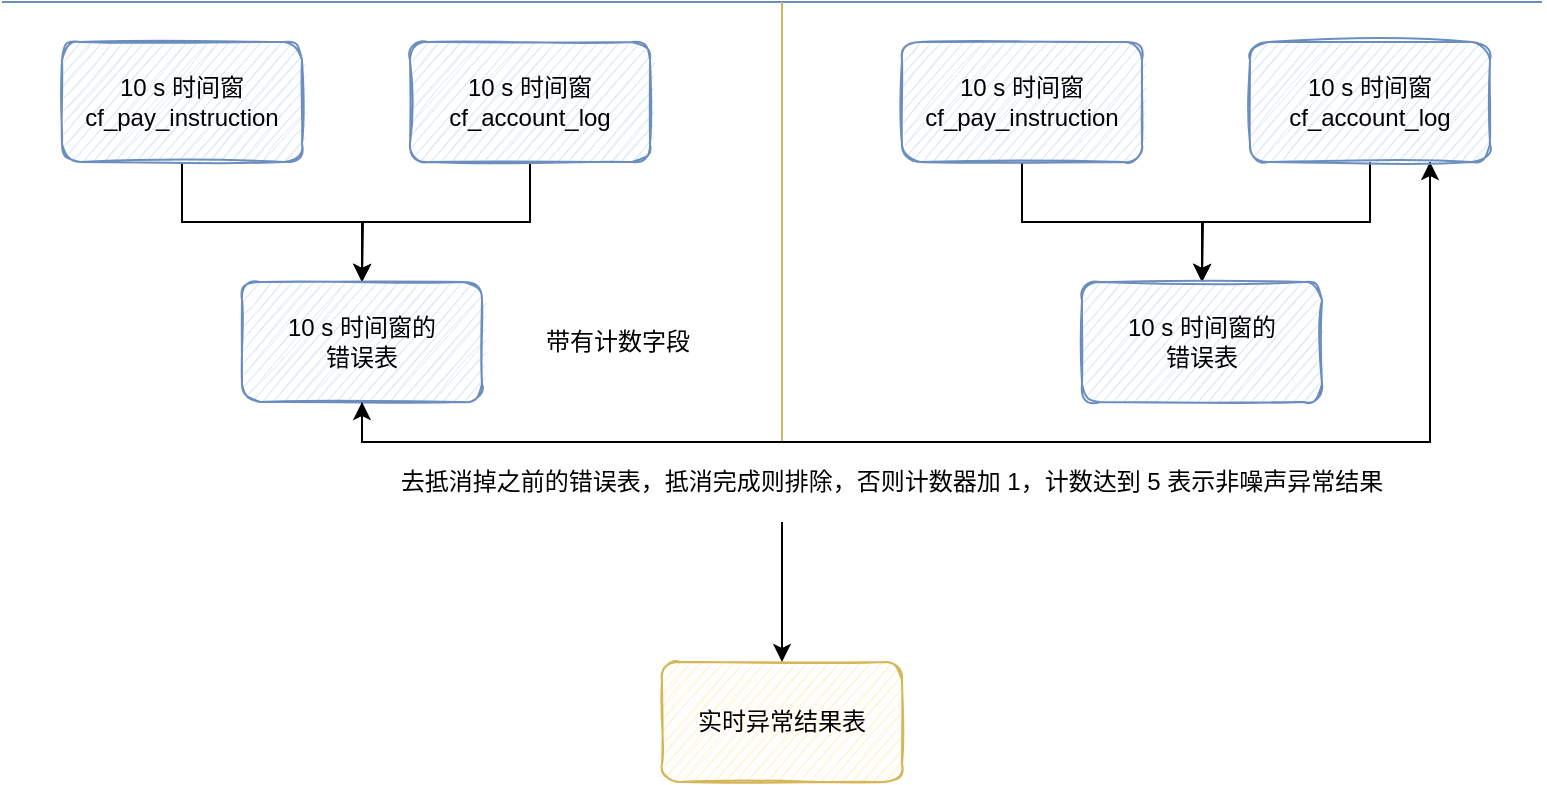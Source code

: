 <mxfile version="15.1.2" type="github">
  <diagram id="ekojfM5daiF6v0hRuksb" name="第 1 页">
    <mxGraphModel dx="782" dy="523" grid="1" gridSize="10" guides="1" tooltips="1" connect="1" arrows="1" fold="1" page="1" pageScale="1" pageWidth="827" pageHeight="1169" math="0" shadow="0">
      <root>
        <mxCell id="0" />
        <mxCell id="1" parent="0" />
        <mxCell id="PJY1jU5YXkeDaMY-Jb8y-4" style="edgeStyle=orthogonalEdgeStyle;rounded=0;orthogonalLoop=1;jettySize=auto;html=1;exitX=0.5;exitY=1;exitDx=0;exitDy=0;entryX=0.5;entryY=0;entryDx=0;entryDy=0;" edge="1" parent="1" source="PJY1jU5YXkeDaMY-Jb8y-1" target="PJY1jU5YXkeDaMY-Jb8y-3">
          <mxGeometry relative="1" as="geometry" />
        </mxCell>
        <mxCell id="PJY1jU5YXkeDaMY-Jb8y-1" value="10 s 时间窗&lt;br&gt;cf_pay_instruction" style="rounded=1;whiteSpace=wrap;html=1;fillColor=#dae8fc;strokeColor=#6c8ebf;sketch=1;" vertex="1" parent="1">
          <mxGeometry x="240" y="200" width="120" height="60" as="geometry" />
        </mxCell>
        <mxCell id="PJY1jU5YXkeDaMY-Jb8y-5" style="edgeStyle=orthogonalEdgeStyle;rounded=0;orthogonalLoop=1;jettySize=auto;html=1;exitX=0.5;exitY=1;exitDx=0;exitDy=0;" edge="1" parent="1" source="PJY1jU5YXkeDaMY-Jb8y-2">
          <mxGeometry relative="1" as="geometry">
            <mxPoint x="390" y="320" as="targetPoint" />
          </mxGeometry>
        </mxCell>
        <mxCell id="PJY1jU5YXkeDaMY-Jb8y-2" value="10 s 时间窗&lt;br&gt;cf_account_log" style="rounded=1;whiteSpace=wrap;html=1;fillColor=#dae8fc;strokeColor=#6c8ebf;sketch=1;" vertex="1" parent="1">
          <mxGeometry x="414" y="200" width="120" height="60" as="geometry" />
        </mxCell>
        <mxCell id="PJY1jU5YXkeDaMY-Jb8y-22" style="edgeStyle=orthogonalEdgeStyle;rounded=0;orthogonalLoop=1;jettySize=auto;html=1;exitX=0.5;exitY=1;exitDx=0;exitDy=0;entryX=0.75;entryY=1;entryDx=0;entryDy=0;" edge="1" parent="1" source="PJY1jU5YXkeDaMY-Jb8y-3" target="PJY1jU5YXkeDaMY-Jb8y-13">
          <mxGeometry relative="1" as="geometry" />
        </mxCell>
        <mxCell id="PJY1jU5YXkeDaMY-Jb8y-3" value="10 s 时间窗的&lt;br&gt;错误表" style="rounded=1;whiteSpace=wrap;html=1;sketch=1;fillColor=#dae8fc;strokeColor=#6c8ebf;" vertex="1" parent="1">
          <mxGeometry x="330" y="320" width="120" height="60" as="geometry" />
        </mxCell>
        <mxCell id="PJY1jU5YXkeDaMY-Jb8y-6" value="带有计数字段" style="text;html=1;strokeColor=none;fillColor=none;align=center;verticalAlign=middle;whiteSpace=wrap;rounded=0;sketch=1;" vertex="1" parent="1">
          <mxGeometry x="460" y="340" width="116" height="20" as="geometry" />
        </mxCell>
        <mxCell id="PJY1jU5YXkeDaMY-Jb8y-8" value="" style="endArrow=none;html=1;fillColor=#dae8fc;strokeColor=#6c8ebf;" edge="1" parent="1">
          <mxGeometry width="50" height="50" relative="1" as="geometry">
            <mxPoint x="210" y="180" as="sourcePoint" />
            <mxPoint x="980" y="180" as="targetPoint" />
          </mxGeometry>
        </mxCell>
        <mxCell id="PJY1jU5YXkeDaMY-Jb8y-9" value="" style="endArrow=none;html=1;fillColor=#fff2cc;strokeColor=#d6b656;" edge="1" parent="1">
          <mxGeometry width="50" height="50" relative="1" as="geometry">
            <mxPoint x="600" y="400" as="sourcePoint" />
            <mxPoint x="600" y="180" as="targetPoint" />
          </mxGeometry>
        </mxCell>
        <mxCell id="PJY1jU5YXkeDaMY-Jb8y-10" style="edgeStyle=orthogonalEdgeStyle;rounded=0;orthogonalLoop=1;jettySize=auto;html=1;exitX=0.5;exitY=1;exitDx=0;exitDy=0;entryX=0.5;entryY=0;entryDx=0;entryDy=0;" edge="1" parent="1" source="PJY1jU5YXkeDaMY-Jb8y-11" target="PJY1jU5YXkeDaMY-Jb8y-14">
          <mxGeometry relative="1" as="geometry" />
        </mxCell>
        <mxCell id="PJY1jU5YXkeDaMY-Jb8y-11" value="10 s 时间窗&lt;br&gt;cf_pay_instruction" style="rounded=1;whiteSpace=wrap;html=1;fillColor=#dae8fc;strokeColor=#6c8ebf;sketch=1;" vertex="1" parent="1">
          <mxGeometry x="660" y="200" width="120" height="60" as="geometry" />
        </mxCell>
        <mxCell id="PJY1jU5YXkeDaMY-Jb8y-12" style="edgeStyle=orthogonalEdgeStyle;rounded=0;orthogonalLoop=1;jettySize=auto;html=1;exitX=0.5;exitY=1;exitDx=0;exitDy=0;" edge="1" parent="1" source="PJY1jU5YXkeDaMY-Jb8y-13">
          <mxGeometry relative="1" as="geometry">
            <mxPoint x="810" y="320" as="targetPoint" />
          </mxGeometry>
        </mxCell>
        <mxCell id="PJY1jU5YXkeDaMY-Jb8y-23" style="edgeStyle=orthogonalEdgeStyle;rounded=0;orthogonalLoop=1;jettySize=auto;html=1;exitX=0.75;exitY=1;exitDx=0;exitDy=0;entryX=0.5;entryY=1;entryDx=0;entryDy=0;" edge="1" parent="1" source="PJY1jU5YXkeDaMY-Jb8y-13" target="PJY1jU5YXkeDaMY-Jb8y-3">
          <mxGeometry relative="1" as="geometry" />
        </mxCell>
        <mxCell id="PJY1jU5YXkeDaMY-Jb8y-13" value="10 s 时间窗&lt;br&gt;cf_account_log" style="rounded=1;whiteSpace=wrap;html=1;fillColor=#dae8fc;strokeColor=#6c8ebf;sketch=1;" vertex="1" parent="1">
          <mxGeometry x="834" y="200" width="120" height="60" as="geometry" />
        </mxCell>
        <mxCell id="PJY1jU5YXkeDaMY-Jb8y-14" value="10 s 时间窗的&lt;br&gt;错误表" style="rounded=1;whiteSpace=wrap;html=1;sketch=1;fillColor=#dae8fc;strokeColor=#6c8ebf;" vertex="1" parent="1">
          <mxGeometry x="750" y="320" width="120" height="60" as="geometry" />
        </mxCell>
        <mxCell id="PJY1jU5YXkeDaMY-Jb8y-16" value="去抵消掉之前的错误表，抵消完成则排除，否则计数器加 1，计数达到 5 表示非噪声异常结果" style="text;html=1;strokeColor=none;fillColor=none;align=center;verticalAlign=middle;whiteSpace=wrap;rounded=0;sketch=1;" vertex="1" parent="1">
          <mxGeometry x="390" y="410" width="530" height="20" as="geometry" />
        </mxCell>
        <mxCell id="PJY1jU5YXkeDaMY-Jb8y-19" value="实时异常结果表" style="rounded=1;whiteSpace=wrap;html=1;sketch=1;fillColor=#fff2cc;strokeColor=#d6b656;" vertex="1" parent="1">
          <mxGeometry x="540" y="510" width="120" height="60" as="geometry" />
        </mxCell>
        <mxCell id="PJY1jU5YXkeDaMY-Jb8y-20" value="" style="endArrow=classic;html=1;entryX=0.5;entryY=0;entryDx=0;entryDy=0;" edge="1" parent="1" target="PJY1jU5YXkeDaMY-Jb8y-19">
          <mxGeometry width="50" height="50" relative="1" as="geometry">
            <mxPoint x="600" y="440" as="sourcePoint" />
            <mxPoint x="670" y="440" as="targetPoint" />
          </mxGeometry>
        </mxCell>
      </root>
    </mxGraphModel>
  </diagram>
</mxfile>
